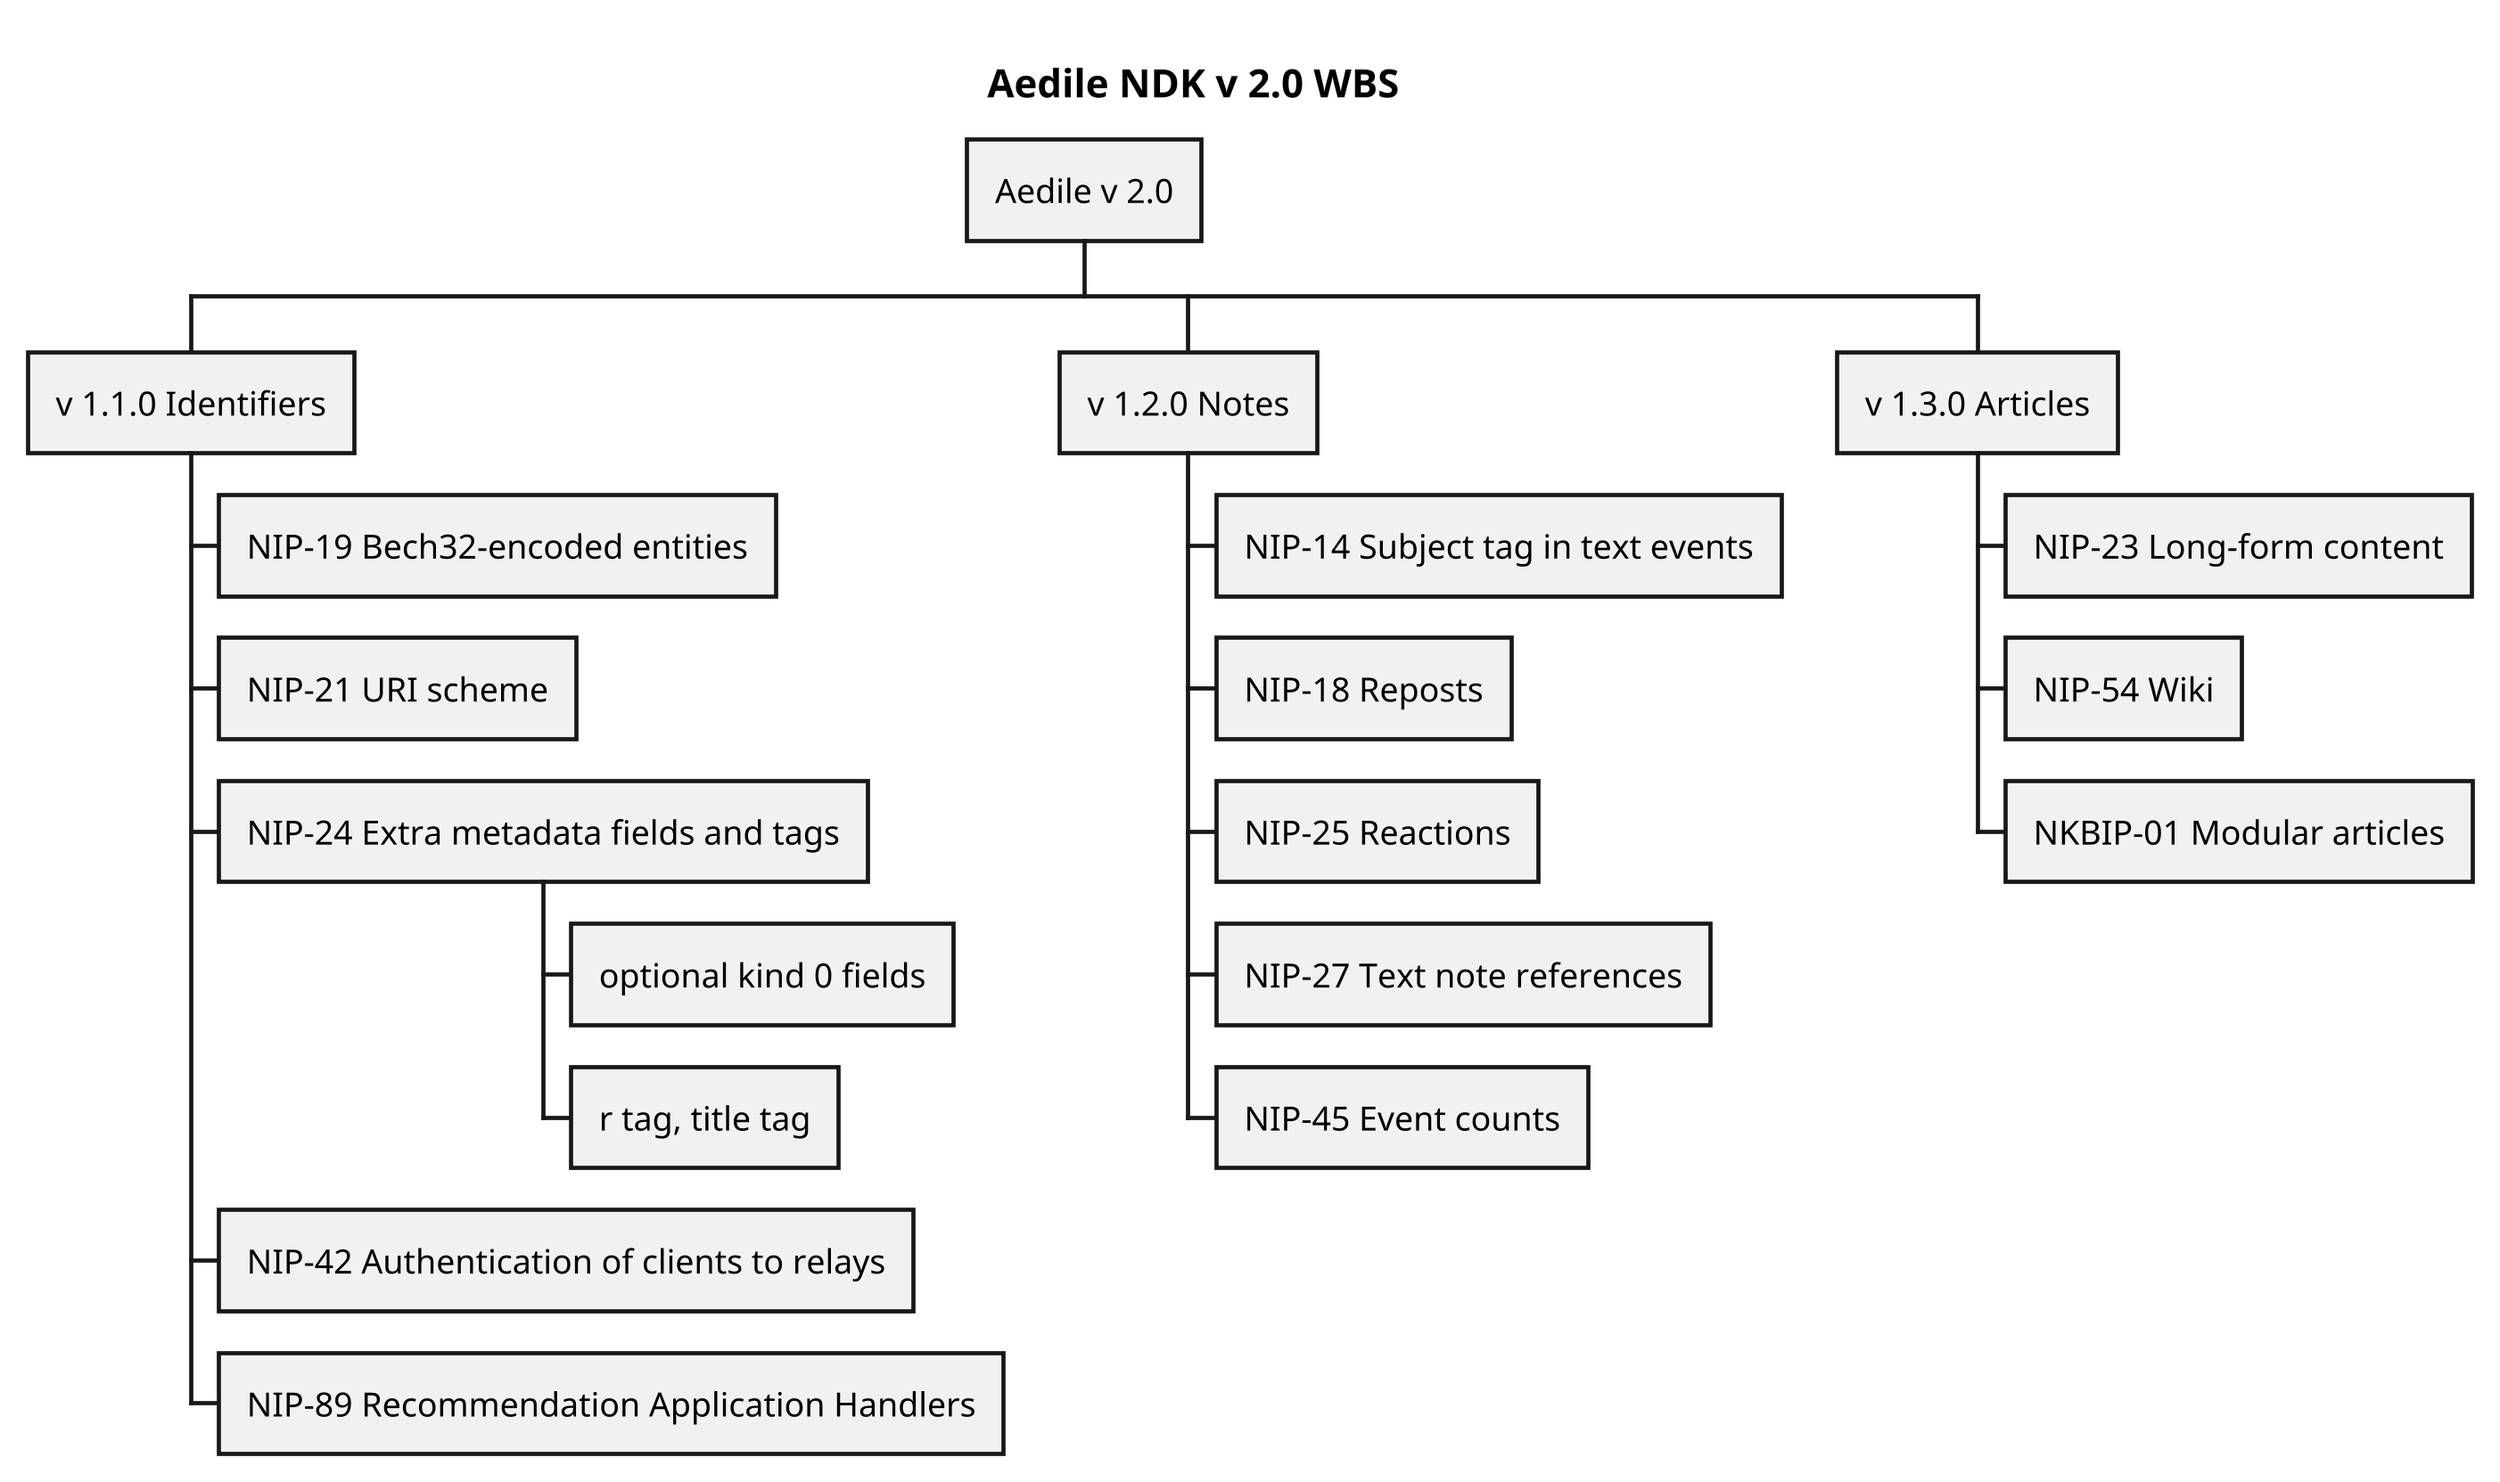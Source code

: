 @startwbs Aedile_v2.0_WBS

skinparam dpi 300
title Aedile NDK v 2.0 WBS

* Aedile v 2.0

** v 1.1.0 Identifiers
*** NIP-19 Bech32-encoded entities
*** NIP-21 URI scheme
*** NIP-24 Extra metadata fields and tags
**** optional kind 0 fields
**** r tag, title tag
*** NIP-42 Authentication of clients to relays
*** NIP-89 Recommendation Application Handlers

** v 1.2.0 Notes
*** NIP-14 Subject tag in text events
*** NIP-18 Reposts
*** NIP-25 Reactions
*** NIP-27 Text note references
*** NIP-45 Event counts

** v 1.3.0 Articles
*** NIP-23 Long-form content
*** NIP-54 Wiki
*** NKBIP-01 Modular articles

@endwbs